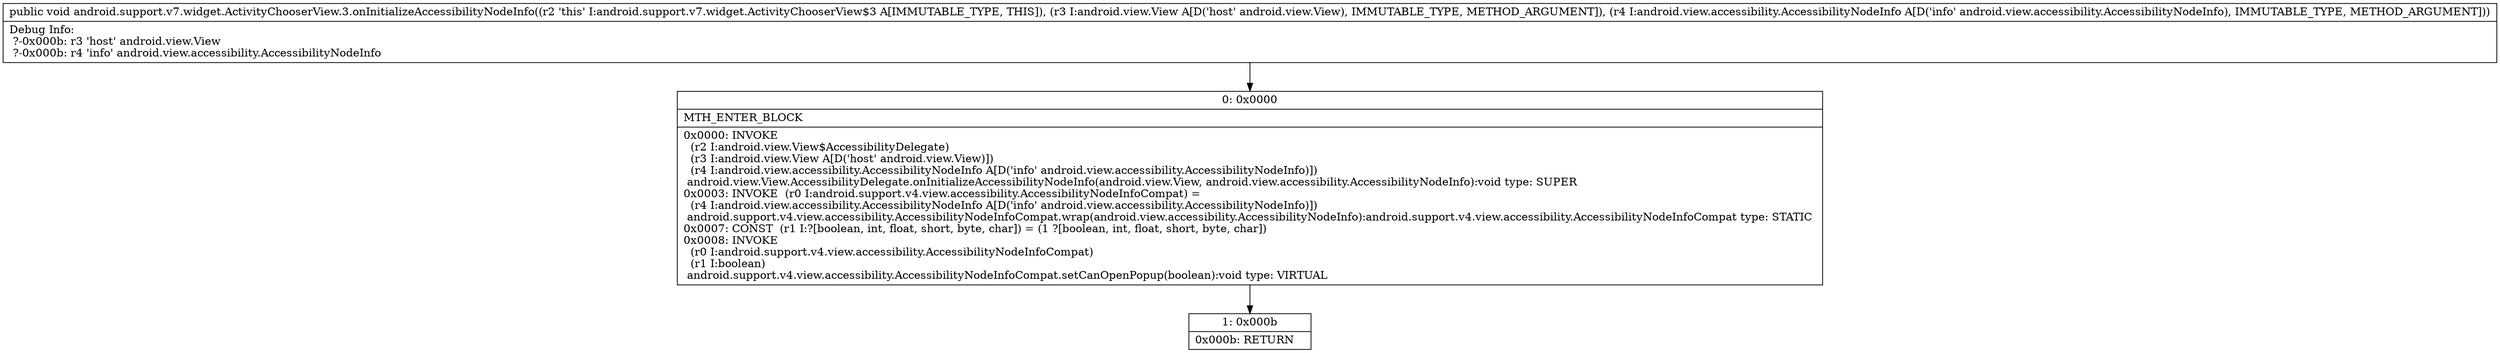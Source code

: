 digraph "CFG forandroid.support.v7.widget.ActivityChooserView.3.onInitializeAccessibilityNodeInfo(Landroid\/view\/View;Landroid\/view\/accessibility\/AccessibilityNodeInfo;)V" {
Node_0 [shape=record,label="{0\:\ 0x0000|MTH_ENTER_BLOCK\l|0x0000: INVOKE  \l  (r2 I:android.view.View$AccessibilityDelegate)\l  (r3 I:android.view.View A[D('host' android.view.View)])\l  (r4 I:android.view.accessibility.AccessibilityNodeInfo A[D('info' android.view.accessibility.AccessibilityNodeInfo)])\l android.view.View.AccessibilityDelegate.onInitializeAccessibilityNodeInfo(android.view.View, android.view.accessibility.AccessibilityNodeInfo):void type: SUPER \l0x0003: INVOKE  (r0 I:android.support.v4.view.accessibility.AccessibilityNodeInfoCompat) = \l  (r4 I:android.view.accessibility.AccessibilityNodeInfo A[D('info' android.view.accessibility.AccessibilityNodeInfo)])\l android.support.v4.view.accessibility.AccessibilityNodeInfoCompat.wrap(android.view.accessibility.AccessibilityNodeInfo):android.support.v4.view.accessibility.AccessibilityNodeInfoCompat type: STATIC \l0x0007: CONST  (r1 I:?[boolean, int, float, short, byte, char]) = (1 ?[boolean, int, float, short, byte, char]) \l0x0008: INVOKE  \l  (r0 I:android.support.v4.view.accessibility.AccessibilityNodeInfoCompat)\l  (r1 I:boolean)\l android.support.v4.view.accessibility.AccessibilityNodeInfoCompat.setCanOpenPopup(boolean):void type: VIRTUAL \l}"];
Node_1 [shape=record,label="{1\:\ 0x000b|0x000b: RETURN   \l}"];
MethodNode[shape=record,label="{public void android.support.v7.widget.ActivityChooserView.3.onInitializeAccessibilityNodeInfo((r2 'this' I:android.support.v7.widget.ActivityChooserView$3 A[IMMUTABLE_TYPE, THIS]), (r3 I:android.view.View A[D('host' android.view.View), IMMUTABLE_TYPE, METHOD_ARGUMENT]), (r4 I:android.view.accessibility.AccessibilityNodeInfo A[D('info' android.view.accessibility.AccessibilityNodeInfo), IMMUTABLE_TYPE, METHOD_ARGUMENT]))  | Debug Info:\l  ?\-0x000b: r3 'host' android.view.View\l  ?\-0x000b: r4 'info' android.view.accessibility.AccessibilityNodeInfo\l}"];
MethodNode -> Node_0;
Node_0 -> Node_1;
}

